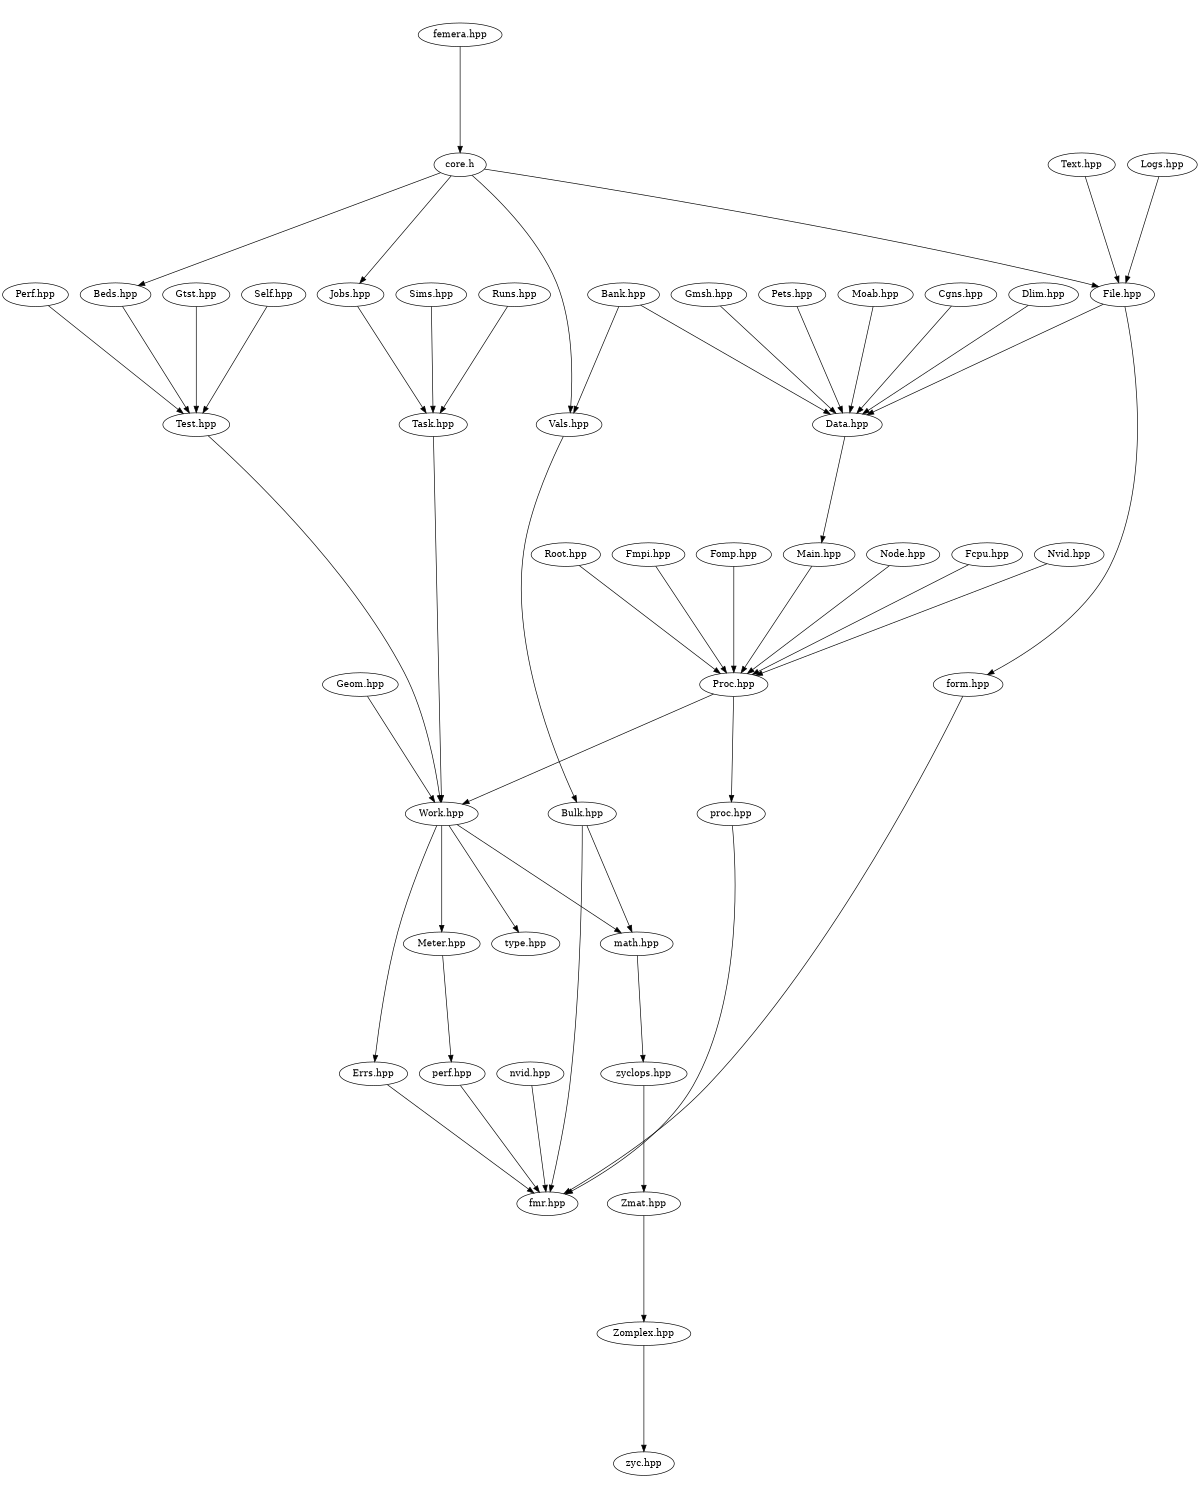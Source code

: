 digraph "source tree" {
    overlap=scale;
    size="8,10";
    ratio="fill";
    fontsize="16";
    fontname="Helvetica";
	clusterrank="local";
	"Zmat.hpp" -> "Zomplex.hpp"
	"Meter.hpp" -> "perf.hpp"
	"Work.hpp" -> "Errs.hpp"
	"Proc.hpp" -> "proc.hpp"
	"Nvid.hpp" -> "Proc.hpp"
	"Root.hpp" -> "Proc.hpp"
	"Perf.hpp" -> "Test.hpp"
	"nvid.hpp" -> "fmr.hpp"
	"perf.hpp" -> "fmr.hpp"
	"Work.hpp" -> "math.hpp"
	"Bulk.hpp" -> "math.hpp"
	"Fmpi.hpp" -> "Proc.hpp"
	"Test.hpp" -> "Work.hpp"
	"Fomp.hpp" -> "Proc.hpp"
	"Data.hpp" -> "Main.hpp"
	"zyclops.hpp" -> "Zmat.hpp"
	"core.h" -> "Beds.hpp"
	"Errs.hpp" -> "fmr.hpp"
	"Task.hpp" -> "Work.hpp"
	"Gmsh.hpp" -> "Data.hpp"
	"Node.hpp" -> "Proc.hpp"
	"Geom.hpp" -> "Work.hpp"
	"File.hpp" -> "Data.hpp"
	"Vals.hpp" -> "Bulk.hpp"
	"core.h" -> "Vals.hpp"
	"Beds.hpp" -> "Test.hpp"
	"form.hpp" -> "fmr.hpp"
	"Gtst.hpp" -> "Test.hpp"
	"Work.hpp" -> "Meter.hpp"
	"Runs.hpp" -> "Task.hpp"
	"Text.hpp" -> "File.hpp"
	"proc.hpp" -> "fmr.hpp"
	"math.hpp" -> "zyclops.hpp"
	"Pets.hpp" -> "Data.hpp"
	"Work.hpp" -> "type.hpp"
	"Fcpu.hpp" -> "Proc.hpp"
	"Moab.hpp" -> "Data.hpp"
	"Cgns.hpp" -> "Data.hpp"
	"core.h" -> "File.hpp"
	"Bulk.hpp" -> "fmr.hpp"
	"Self.hpp" -> "Test.hpp"
	"core.h" -> "Jobs.hpp"
	"Bank.hpp" -> "Vals.hpp"
	"Zomplex.hpp" -> "zyc.hpp"
	"Logs.hpp" -> "File.hpp"
	"Proc.hpp" -> "Work.hpp"
	"File.hpp" -> "form.hpp"
	"Sims.hpp" -> "Task.hpp"
	"femera.hpp" -> "core.h"
	"Bank.hpp" -> "Data.hpp"
	"Dlim.hpp" -> "Data.hpp"
	"Main.hpp" -> "Proc.hpp"
	"Jobs.hpp" -> "Task.hpp"
}
